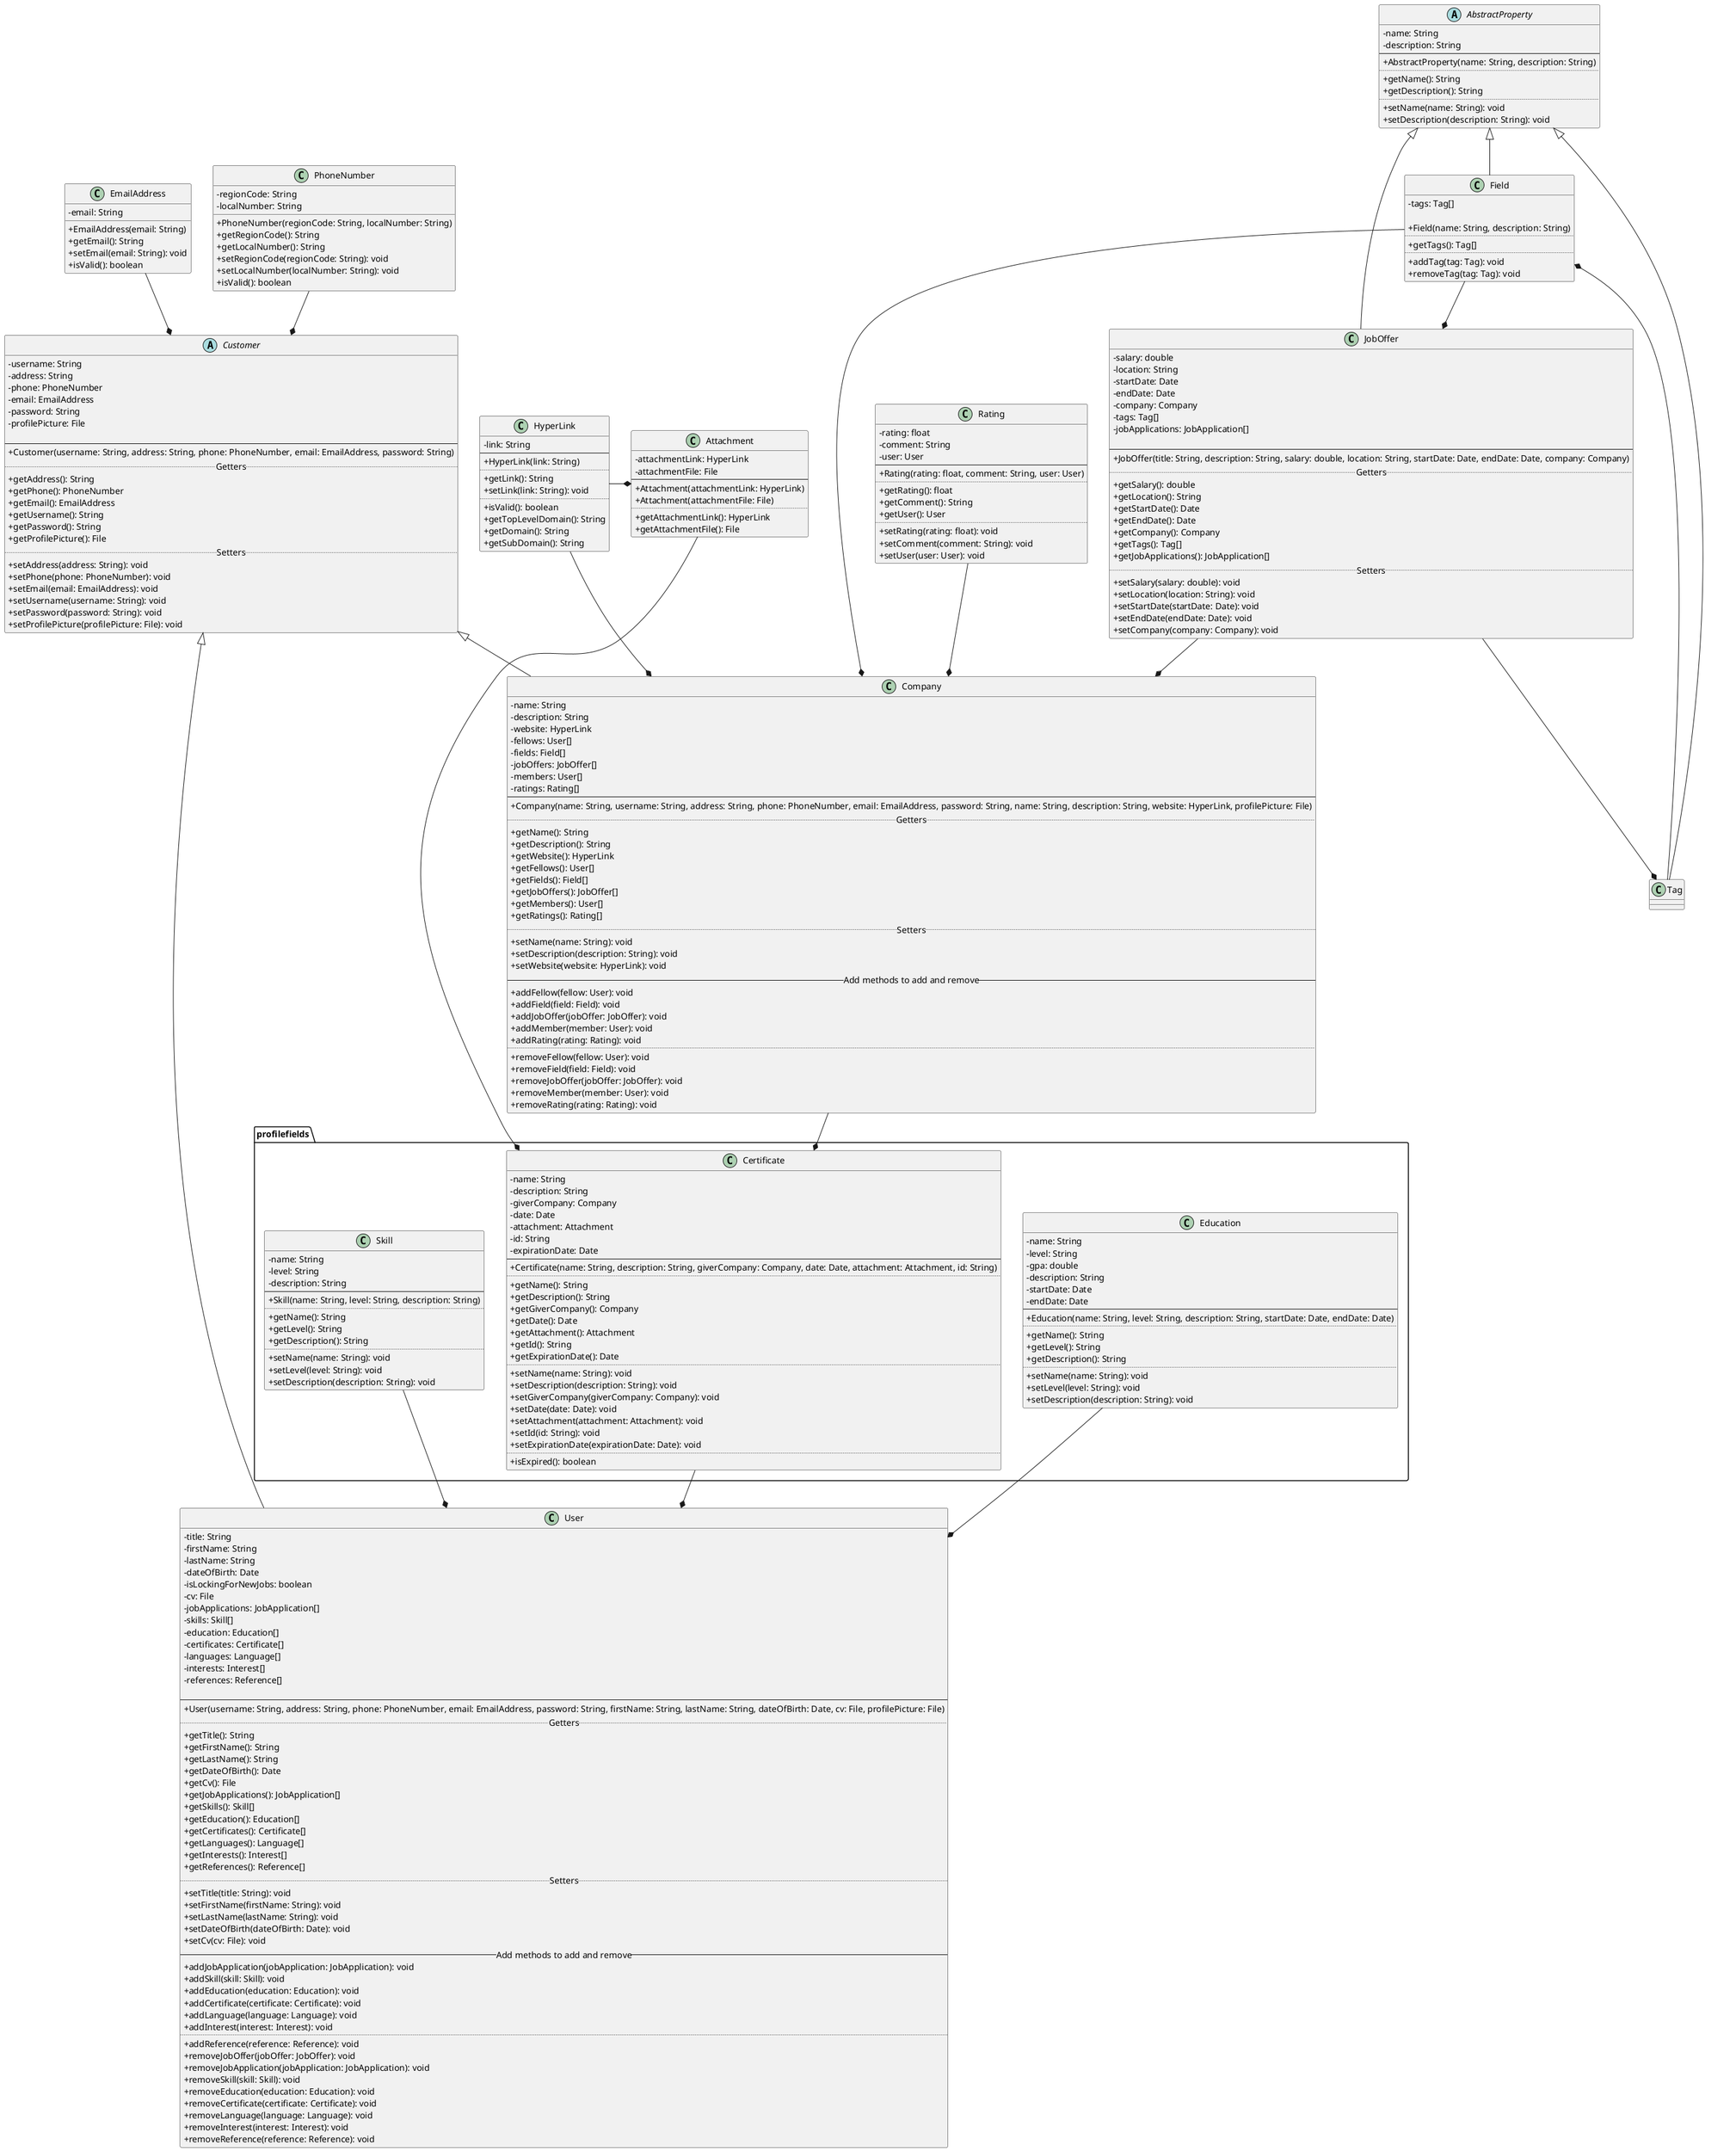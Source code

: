 @startuml
'https://plantuml.com/class-diagram

skinparam classAttributeIconSize 0

abstract class Customer {
  - username: String
  - address: String
  - phone: PhoneNumber
  - email: EmailAddress
  - password: String
  - profilePicture: File

--
    + Customer(username: String, address: String, phone: PhoneNumber, email: EmailAddress, password: String)
.. Getters ..
    + getAddress(): String
    + getPhone(): PhoneNumber
    + getEmail(): EmailAddress
    + getUsername(): String
    + getPassword(): String
    + getProfilePicture(): File
.. Setters ..
    + setAddress(address: String): void
    + setPhone(phone: PhoneNumber): void
    + setEmail(email: EmailAddress): void
    + setUsername(username: String): void
    + setPassword(password: String): void
    + setProfilePicture(profilePicture: File): void
 }
' PhoneNumber class
 class PhoneNumber {
    - regionCode: String
    - localNumber: String

    + PhoneNumber(regionCode: String, localNumber: String)
    + getRegionCode(): String
    + getLocalNumber(): String
    + setRegionCode(regionCode: String): void
    + setLocalNumber(localNumber: String): void
    + isValid(): boolean
}
PhoneNumber --* Customer

class EmailAddress {
    - email: String

    + EmailAddress(email: String)
    + getEmail(): String
    + setEmail(email: String): void
    + isValid(): boolean
}
EmailAddress --* Customer

class User extends Customer {
    - title: String
    - firstName: String
    - lastName: String
    - dateOfBirth: Date
    - isLockingForNewJobs: boolean
    - cv: File
    - jobApplications: JobApplication[]
    - skills: Skill[]
    - education: Education[]
    - certificates: Certificate[]
    - languages: Language[]
    - interests: Interest[]
    - references: Reference[]

--
    + User(username: String, address: String, phone: PhoneNumber, email: EmailAddress, password: String, firstName: String, lastName: String, dateOfBirth: Date, cv: File, profilePicture: File)
.. Getters ..
    + getTitle(): String
    + getFirstName(): String
    + getLastName(): String
    + getDateOfBirth(): Date
    + getCv(): File
    + getJobApplications(): JobApplication[]
    + getSkills(): Skill[]
    + getEducation(): Education[]
    + getCertificates(): Certificate[]
    + getLanguages(): Language[]
    + getInterests(): Interest[]
    + getReferences(): Reference[]
.. Setters ..
    + setTitle(title: String): void
    + setFirstName(firstName: String): void
    + setLastName(lastName: String): void
    + setDateOfBirth(dateOfBirth: Date): void
    + setCv(cv: File): void
    ' Add methods to add and remove
-- Add methods to add and remove --
    + addJobApplication(jobApplication: JobApplication): void
    + addSkill(skill: Skill): void
    + addEducation(education: Education): void
    + addCertificate(certificate: Certificate): void
    + addLanguage(language: Language): void
    + addInterest(interest: Interest): void
..
    + addReference(reference: Reference): void
    + removeJobOffer(jobOffer: JobOffer): void
    + removeJobApplication(jobApplication: JobApplication): void
    + removeSkill(skill: Skill): void
    + removeEducation(education: Education): void
    + removeCertificate(certificate: Certificate): void
    + removeLanguage(language: Language): void
    + removeInterest(interest: Interest): void
    + removeReference(reference: Reference): void
}

class Company extends Customer {
    - name: String
    - description: String
    - website: HyperLink
    - fellows: User[]
    - fields: Field[]
    - jobOffers: JobOffer[]
    - members: User[]
    - ratings: Rating[]
--
    + Company(name: String, username: String, address: String, phone: PhoneNumber, email: EmailAddress, password: String, name: String, description: String, website: HyperLink, profilePicture: File)
.. Getters ..
    + getName(): String
    + getDescription(): String
    + getWebsite(): HyperLink
    + getFellows(): User[]
    + getFields(): Field[]
    + getJobOffers(): JobOffer[]
    + getMembers(): User[]
    + getRatings(): Rating[]
.. Setters ..
    + setName(name: String): void
    + setDescription(description: String): void
    + setWebsite(website: HyperLink): void
-- Add methods to add and remove --
    + addFellow(fellow: User): void
    + addField(field: Field): void
    + addJobOffer(jobOffer: JobOffer): void
    + addMember(member: User): void
    + addRating(rating: Rating): void
..
    + removeFellow(fellow: User): void
    + removeField(field: Field): void
    + removeJobOffer(jobOffer: JobOffer): void
    + removeMember(member: User): void
    + removeRating(rating: Rating): void
}

class profilefields.Skill {
    - name: String
    - level: String
    - description: String
--
    + Skill(name: String, level: String, description: String)
..
    + getName(): String
    + getLevel(): String
    + getDescription(): String
..
    + setName(name: String): void
    + setLevel(level: String): void
    + setDescription(description: String): void
}
profilefields.Skill -* User

class profilefields.Education {
    - name: String
    - level: String
    - gpa: double
    - description: String
    - startDate: Date
    - endDate: Date
--
    + Education(name: String, level: String, description: String, startDate: Date, endDate: Date)
..
    + getName(): String
    + getLevel(): String
    + getDescription(): String
..
    + setName(name: String): void
    + setLevel(level: String): void
    + setDescription(description: String): void
}
profilefields.Education --* User

class profilefields.Certificate {
    - name: String
    - description: String
    - giverCompany: Company
    - date: Date
    - attachment: Attachment
    - id: String
    - expirationDate: Date
--
    + Certificate(name: String, description: String, giverCompany: Company, date: Date, attachment: Attachment, id: String)
..
    + getName(): String
    + getDescription(): String
    + getGiverCompany(): Company
    + getDate(): Date
    + getAttachment(): Attachment
    + getId(): String
    + getExpirationDate(): Date
..
    + setName(name: String): void
    + setDescription(description: String): void
    + setGiverCompany(giverCompany: Company): void
    + setDate(date: Date): void
    + setAttachment(attachment: Attachment): void
    + setId(id: String): void
    + setExpirationDate(expirationDate: Date): void
..
    + isExpired(): boolean
}
profilefields.Certificate --* User
Company --* profilefields.Certificate

class Attachment {
    - attachmentLink: HyperLink
    - attachmentFile: File
--
    + Attachment(attachmentLink: HyperLink)
    + Attachment(attachmentFile: File)
..
    + getAttachmentLink(): HyperLink
    + getAttachmentFile(): File
}
Attachment --* profilefields.Certificate

class HyperLink {
    - link: String
--
    + HyperLink(link: String)
..
    + getLink(): String
    + setLink(link: String): void
..
    + isValid(): boolean
    + getTopLevelDomain(): String
    + getDomain(): String
    + getSubDomain(): String
}

HyperLink -* Attachment
HyperLink --* Company

abstract class AbstractProperty {
    - name: String
    - description: String
--
    + AbstractProperty(name: String, description: String)
..
    + getName(): String
    + getDescription(): String
..
    + setName(name: String): void
    + setDescription(description: String): void
}

class Field extends AbstractProperty {
    - tags: Tag[]

    + Field(name: String, description: String)
..
    + getTags(): Tag[]
..
    + addTag(tag: Tag): void
    + removeTag(tag: Tag): void
}

Field --* Company

class JobOffer extends AbstractProperty {
    - salary: double
    - location: String
    - startDate: Date
    - endDate: Date
    - company: Company
    - tags: Tag[]
    - jobApplications: JobApplication[]

--
    + JobOffer(title: String, description: String, salary: double, location: String, startDate: Date, endDate: Date, company: Company)
.. Getters ..
    + getSalary(): double
    + getLocation(): String
    + getStartDate(): Date
    + getEndDate(): Date
    + getCompany(): Company
    + getTags(): Tag[]
    + getJobApplications(): JobApplication[]
.. Setters ..
    + setSalary(salary: double): void
    + setLocation(location: String): void
    + setStartDate(startDate: Date): void
    + setEndDate(endDate: Date): void
    + setCompany(company: Company): void
}
JobOffer --* Company
Field --* JobOffer

class Tag extends AbstractProperty {

}
Field *-- Tag
JobOffer --* Tag

class Rating {
    - rating: float
    - comment: String
    - user: User
--
    + Rating(rating: float, comment: String, user: User)
..
    + getRating(): float
    + getComment(): String
    + getUser(): User
..
    + setRating(rating: float): void
    + setComment(comment: String): void
    + setUser(user: User): void
}
Rating --* Company

@enduml